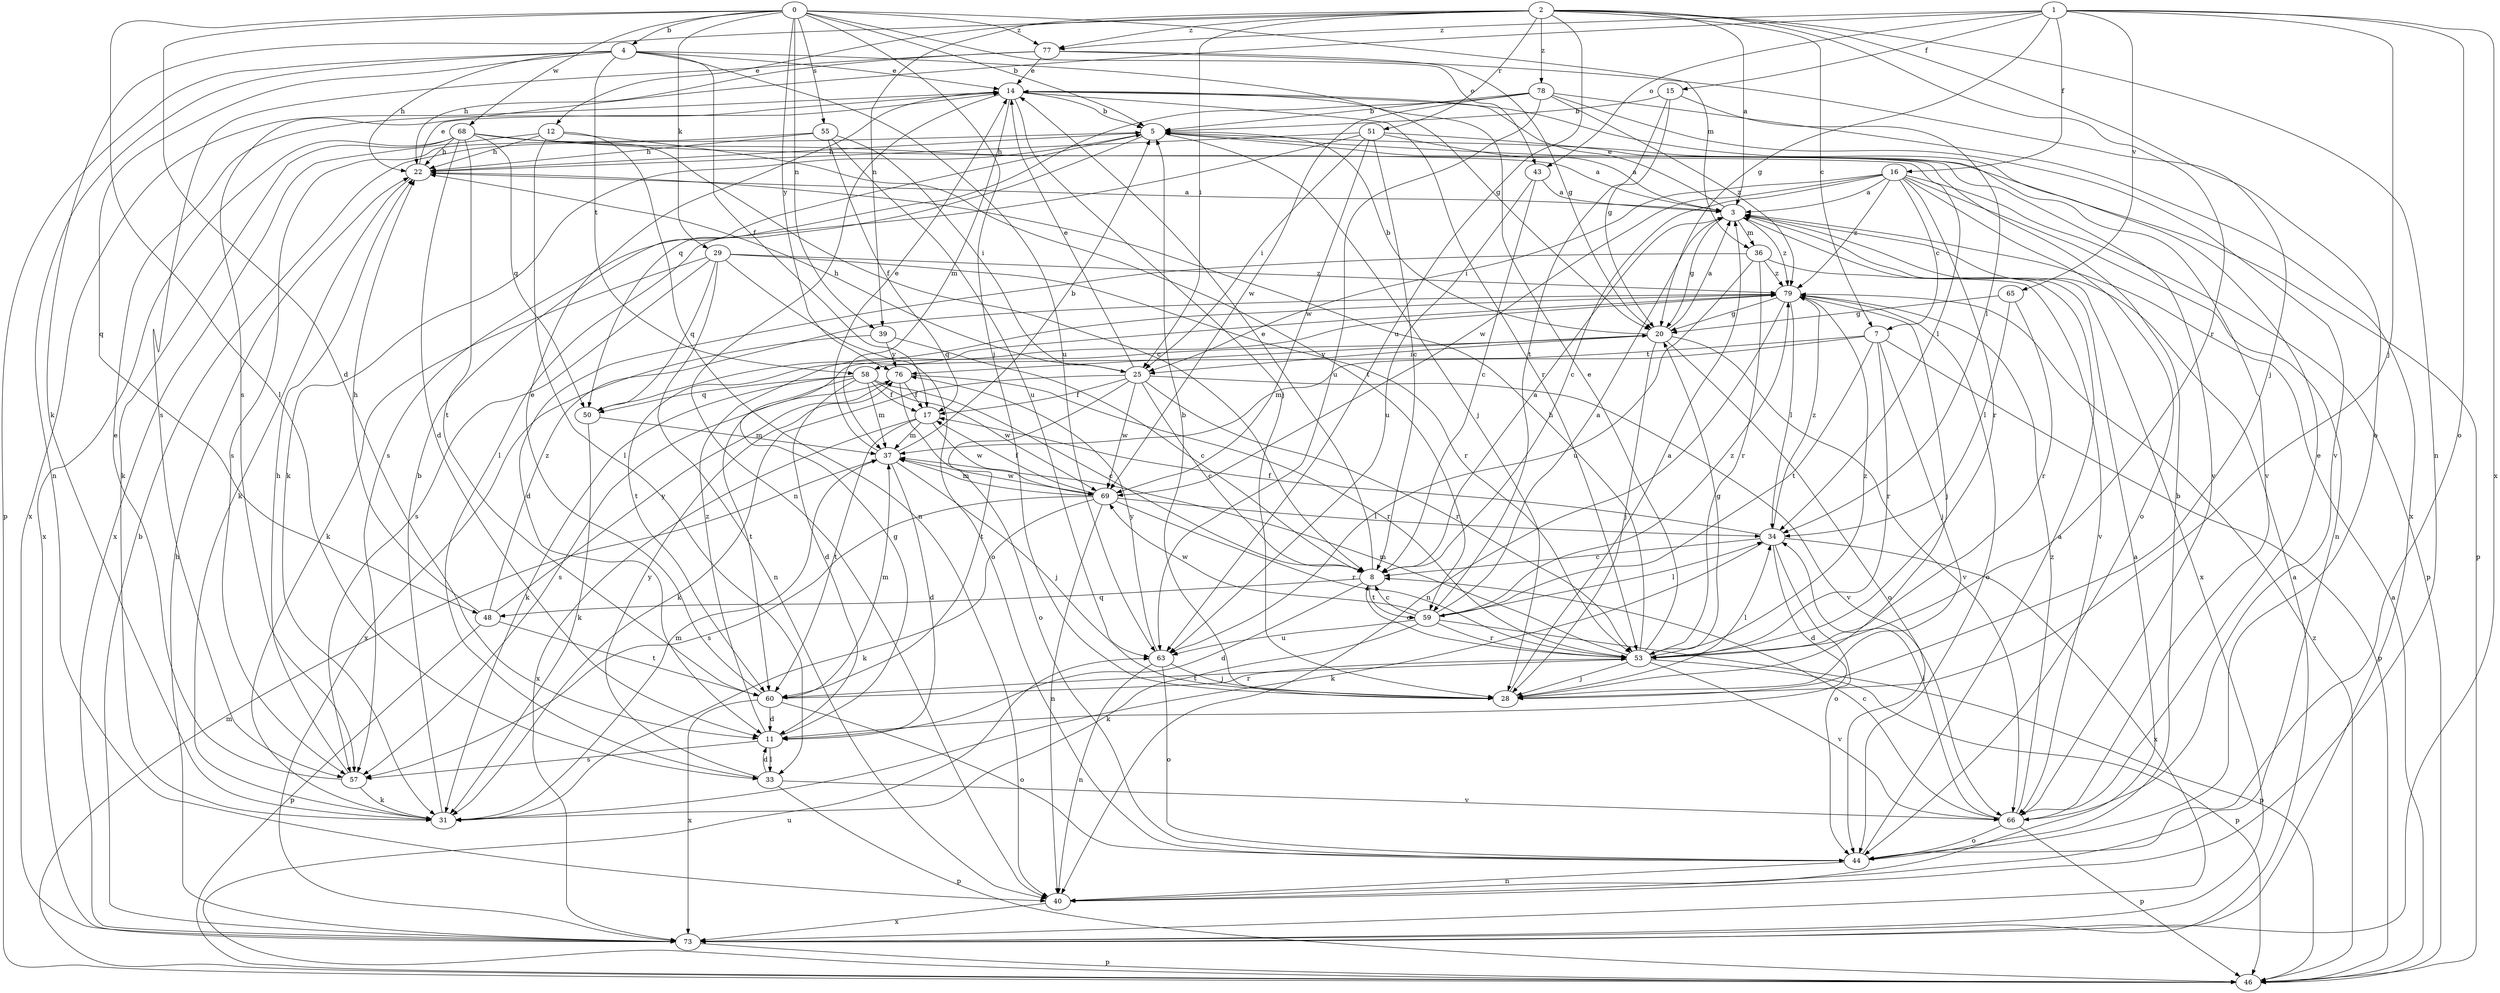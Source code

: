 strict digraph  {
0;
1;
2;
3;
4;
5;
7;
8;
11;
12;
14;
15;
16;
17;
20;
22;
25;
28;
29;
31;
33;
34;
36;
37;
39;
40;
43;
44;
46;
48;
50;
51;
53;
55;
57;
58;
59;
60;
63;
65;
66;
68;
69;
73;
76;
77;
78;
79;
0 -> 4  [label=b];
0 -> 5  [label=b];
0 -> 11  [label=d];
0 -> 28  [label=j];
0 -> 29  [label=k];
0 -> 33  [label=l];
0 -> 36  [label=m];
0 -> 39  [label=n];
0 -> 43  [label=o];
0 -> 55  [label=s];
0 -> 68  [label=w];
0 -> 76  [label=y];
0 -> 77  [label=z];
1 -> 15  [label=f];
1 -> 16  [label=f];
1 -> 20  [label=g];
1 -> 28  [label=j];
1 -> 43  [label=o];
1 -> 44  [label=o];
1 -> 57  [label=s];
1 -> 65  [label=v];
1 -> 73  [label=x];
1 -> 77  [label=z];
2 -> 3  [label=a];
2 -> 7  [label=c];
2 -> 12  [label=e];
2 -> 25  [label=i];
2 -> 31  [label=k];
2 -> 39  [label=n];
2 -> 40  [label=n];
2 -> 44  [label=o];
2 -> 51  [label=r];
2 -> 53  [label=r];
2 -> 63  [label=u];
2 -> 77  [label=z];
2 -> 78  [label=z];
3 -> 14  [label=e];
3 -> 20  [label=g];
3 -> 36  [label=m];
3 -> 73  [label=x];
3 -> 79  [label=z];
4 -> 14  [label=e];
4 -> 17  [label=f];
4 -> 20  [label=g];
4 -> 22  [label=h];
4 -> 40  [label=n];
4 -> 46  [label=p];
4 -> 48  [label=q];
4 -> 58  [label=t];
4 -> 63  [label=u];
5 -> 22  [label=h];
5 -> 28  [label=j];
5 -> 31  [label=k];
5 -> 33  [label=l];
5 -> 46  [label=p];
5 -> 66  [label=v];
7 -> 28  [label=j];
7 -> 37  [label=m];
7 -> 46  [label=p];
7 -> 53  [label=r];
7 -> 58  [label=t];
7 -> 59  [label=t];
8 -> 3  [label=a];
8 -> 11  [label=d];
8 -> 14  [label=e];
8 -> 48  [label=q];
8 -> 59  [label=t];
11 -> 20  [label=g];
11 -> 33  [label=l];
11 -> 57  [label=s];
11 -> 79  [label=z];
12 -> 22  [label=h];
12 -> 33  [label=l];
12 -> 40  [label=n];
12 -> 59  [label=t];
12 -> 73  [label=x];
14 -> 5  [label=b];
14 -> 28  [label=j];
14 -> 37  [label=m];
14 -> 40  [label=n];
14 -> 53  [label=r];
14 -> 73  [label=x];
15 -> 5  [label=b];
15 -> 20  [label=g];
15 -> 34  [label=l];
15 -> 59  [label=t];
16 -> 3  [label=a];
16 -> 7  [label=c];
16 -> 8  [label=c];
16 -> 25  [label=i];
16 -> 40  [label=n];
16 -> 44  [label=o];
16 -> 46  [label=p];
16 -> 53  [label=r];
16 -> 69  [label=w];
16 -> 79  [label=z];
17 -> 37  [label=m];
17 -> 60  [label=t];
17 -> 69  [label=w];
17 -> 73  [label=x];
20 -> 3  [label=a];
20 -> 5  [label=b];
20 -> 25  [label=i];
20 -> 28  [label=j];
20 -> 44  [label=o];
20 -> 66  [label=v];
20 -> 76  [label=y];
22 -> 3  [label=a];
22 -> 14  [label=e];
22 -> 31  [label=k];
25 -> 8  [label=c];
25 -> 14  [label=e];
25 -> 17  [label=f];
25 -> 22  [label=h];
25 -> 31  [label=k];
25 -> 53  [label=r];
25 -> 60  [label=t];
25 -> 66  [label=v];
25 -> 69  [label=w];
28 -> 3  [label=a];
28 -> 5  [label=b];
28 -> 34  [label=l];
29 -> 31  [label=k];
29 -> 40  [label=n];
29 -> 44  [label=o];
29 -> 50  [label=q];
29 -> 53  [label=r];
29 -> 57  [label=s];
29 -> 79  [label=z];
31 -> 5  [label=b];
31 -> 37  [label=m];
33 -> 11  [label=d];
33 -> 46  [label=p];
33 -> 66  [label=v];
33 -> 76  [label=y];
34 -> 8  [label=c];
34 -> 11  [label=d];
34 -> 17  [label=f];
34 -> 31  [label=k];
34 -> 44  [label=o];
34 -> 73  [label=x];
34 -> 79  [label=z];
36 -> 11  [label=d];
36 -> 53  [label=r];
36 -> 63  [label=u];
36 -> 66  [label=v];
36 -> 79  [label=z];
37 -> 5  [label=b];
37 -> 11  [label=d];
37 -> 14  [label=e];
37 -> 28  [label=j];
37 -> 69  [label=w];
39 -> 8  [label=c];
39 -> 73  [label=x];
39 -> 76  [label=y];
40 -> 3  [label=a];
40 -> 73  [label=x];
43 -> 3  [label=a];
43 -> 8  [label=c];
43 -> 63  [label=u];
44 -> 3  [label=a];
44 -> 5  [label=b];
44 -> 40  [label=n];
46 -> 3  [label=a];
46 -> 37  [label=m];
46 -> 63  [label=u];
46 -> 79  [label=z];
48 -> 22  [label=h];
48 -> 46  [label=p];
48 -> 60  [label=t];
48 -> 76  [label=y];
48 -> 79  [label=z];
50 -> 31  [label=k];
50 -> 37  [label=m];
51 -> 3  [label=a];
51 -> 8  [label=c];
51 -> 22  [label=h];
51 -> 25  [label=i];
51 -> 57  [label=s];
51 -> 66  [label=v];
51 -> 69  [label=w];
53 -> 8  [label=c];
53 -> 14  [label=e];
53 -> 20  [label=g];
53 -> 22  [label=h];
53 -> 28  [label=j];
53 -> 37  [label=m];
53 -> 46  [label=p];
53 -> 60  [label=t];
53 -> 66  [label=v];
53 -> 79  [label=z];
55 -> 17  [label=f];
55 -> 22  [label=h];
55 -> 25  [label=i];
55 -> 57  [label=s];
55 -> 63  [label=u];
57 -> 14  [label=e];
57 -> 22  [label=h];
57 -> 31  [label=k];
58 -> 8  [label=c];
58 -> 11  [label=d];
58 -> 17  [label=f];
58 -> 31  [label=k];
58 -> 37  [label=m];
58 -> 50  [label=q];
58 -> 60  [label=t];
58 -> 69  [label=w];
59 -> 3  [label=a];
59 -> 8  [label=c];
59 -> 31  [label=k];
59 -> 34  [label=l];
59 -> 46  [label=p];
59 -> 53  [label=r];
59 -> 63  [label=u];
59 -> 69  [label=w];
59 -> 79  [label=z];
60 -> 11  [label=d];
60 -> 14  [label=e];
60 -> 37  [label=m];
60 -> 44  [label=o];
60 -> 53  [label=r];
60 -> 73  [label=x];
63 -> 28  [label=j];
63 -> 40  [label=n];
63 -> 44  [label=o];
63 -> 76  [label=y];
65 -> 20  [label=g];
65 -> 34  [label=l];
65 -> 53  [label=r];
66 -> 8  [label=c];
66 -> 14  [label=e];
66 -> 34  [label=l];
66 -> 44  [label=o];
66 -> 46  [label=p];
66 -> 79  [label=z];
68 -> 3  [label=a];
68 -> 8  [label=c];
68 -> 11  [label=d];
68 -> 22  [label=h];
68 -> 31  [label=k];
68 -> 34  [label=l];
68 -> 50  [label=q];
68 -> 60  [label=t];
68 -> 73  [label=x];
69 -> 17  [label=f];
69 -> 31  [label=k];
69 -> 34  [label=l];
69 -> 37  [label=m];
69 -> 40  [label=n];
69 -> 53  [label=r];
69 -> 57  [label=s];
73 -> 3  [label=a];
73 -> 5  [label=b];
73 -> 22  [label=h];
73 -> 46  [label=p];
76 -> 17  [label=f];
76 -> 44  [label=o];
76 -> 53  [label=r];
76 -> 57  [label=s];
77 -> 14  [label=e];
77 -> 20  [label=g];
77 -> 22  [label=h];
77 -> 28  [label=j];
77 -> 57  [label=s];
78 -> 5  [label=b];
78 -> 50  [label=q];
78 -> 63  [label=u];
78 -> 66  [label=v];
78 -> 69  [label=w];
78 -> 73  [label=x];
78 -> 79  [label=z];
79 -> 20  [label=g];
79 -> 28  [label=j];
79 -> 34  [label=l];
79 -> 40  [label=n];
79 -> 44  [label=o];
79 -> 50  [label=q];
79 -> 60  [label=t];
}
